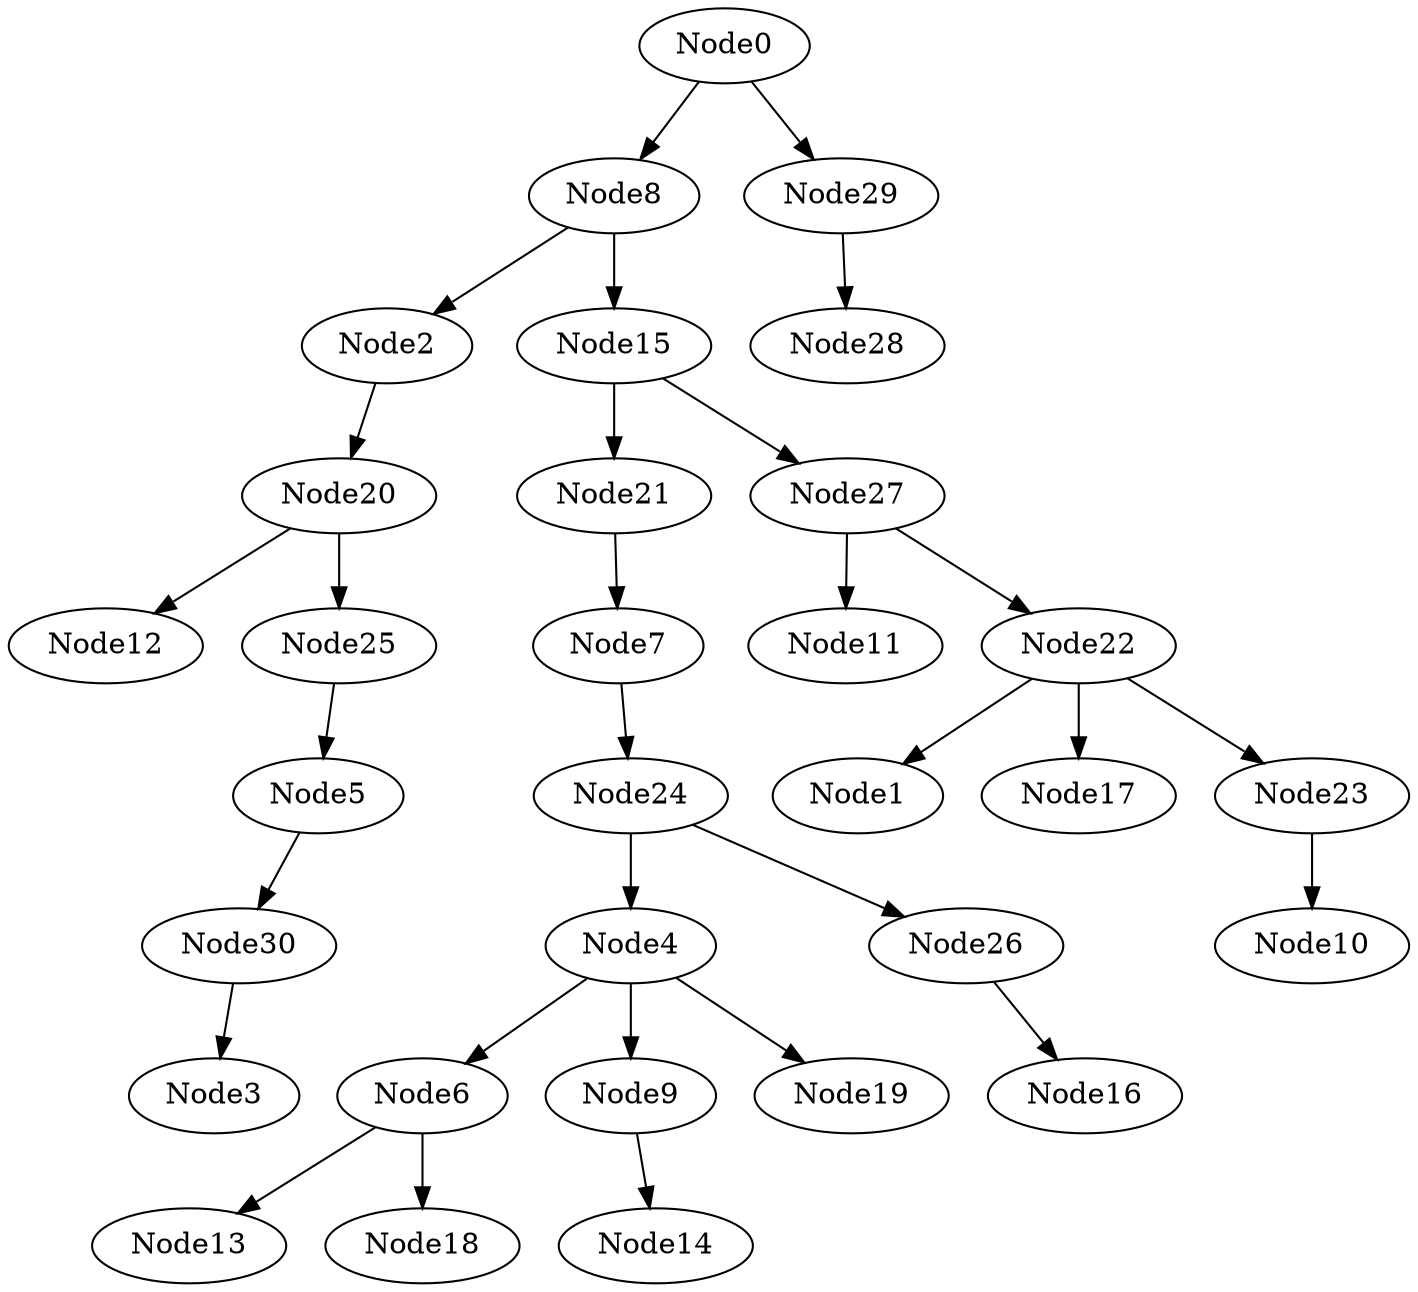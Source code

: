 digraph Foo {
  Node0 -> Node8
  Node8 -> Node2
  Node2 -> Node20
  Node20 -> Node12
  Node20 -> Node25
  Node25 -> Node5
  Node5 -> Node30
  Node30 -> Node3
  Node8 -> Node15
  Node15 -> Node21
  Node21 -> Node7
  Node7 -> Node24
  Node24 -> Node4
  Node4 -> Node6
  Node6 -> Node13
  Node6 -> Node18
  Node4 -> Node9
  Node9 -> Node14
  Node4 -> Node19
  Node24 -> Node26
  Node26 -> Node16
  Node15 -> Node27
  Node27 -> Node11
  Node27 -> Node22
  Node22 -> Node1
  Node22 -> Node17
  Node22 -> Node23
  Node23 -> Node10
  Node0 -> Node29
  Node29 -> Node28
}
